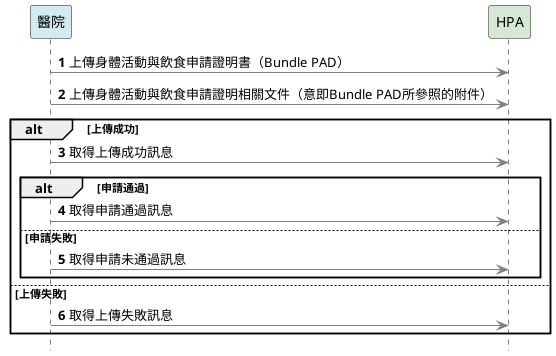 @startuml
autonumber

skinparam sequence {
ArrowColor gray
ActorBorderColor gray
LifeLineBorderColor black
}
skinparam shadowing false
hide footbox

participant 醫院 #d1ebf1
participant HPA  #D5E8D4
醫院 -> HPA: 上傳身體活動與飲食申請證明書（Bundle PAD）
醫院 -> HPA: 上傳身體活動與飲食申請證明相關文件（意即Bundle PAD所參照的附件）
alt 上傳成功
    醫院 -> HPA: 取得上傳成功訊息
    alt 申請通過
        醫院 -> HPA: 取得申請通過訊息
    else 申請失敗
        醫院 -> HPA: 取得申請未通過訊息
    end
else 上傳失敗
    醫院 -> HPA: 取得上傳失敗訊息
end
@enduml